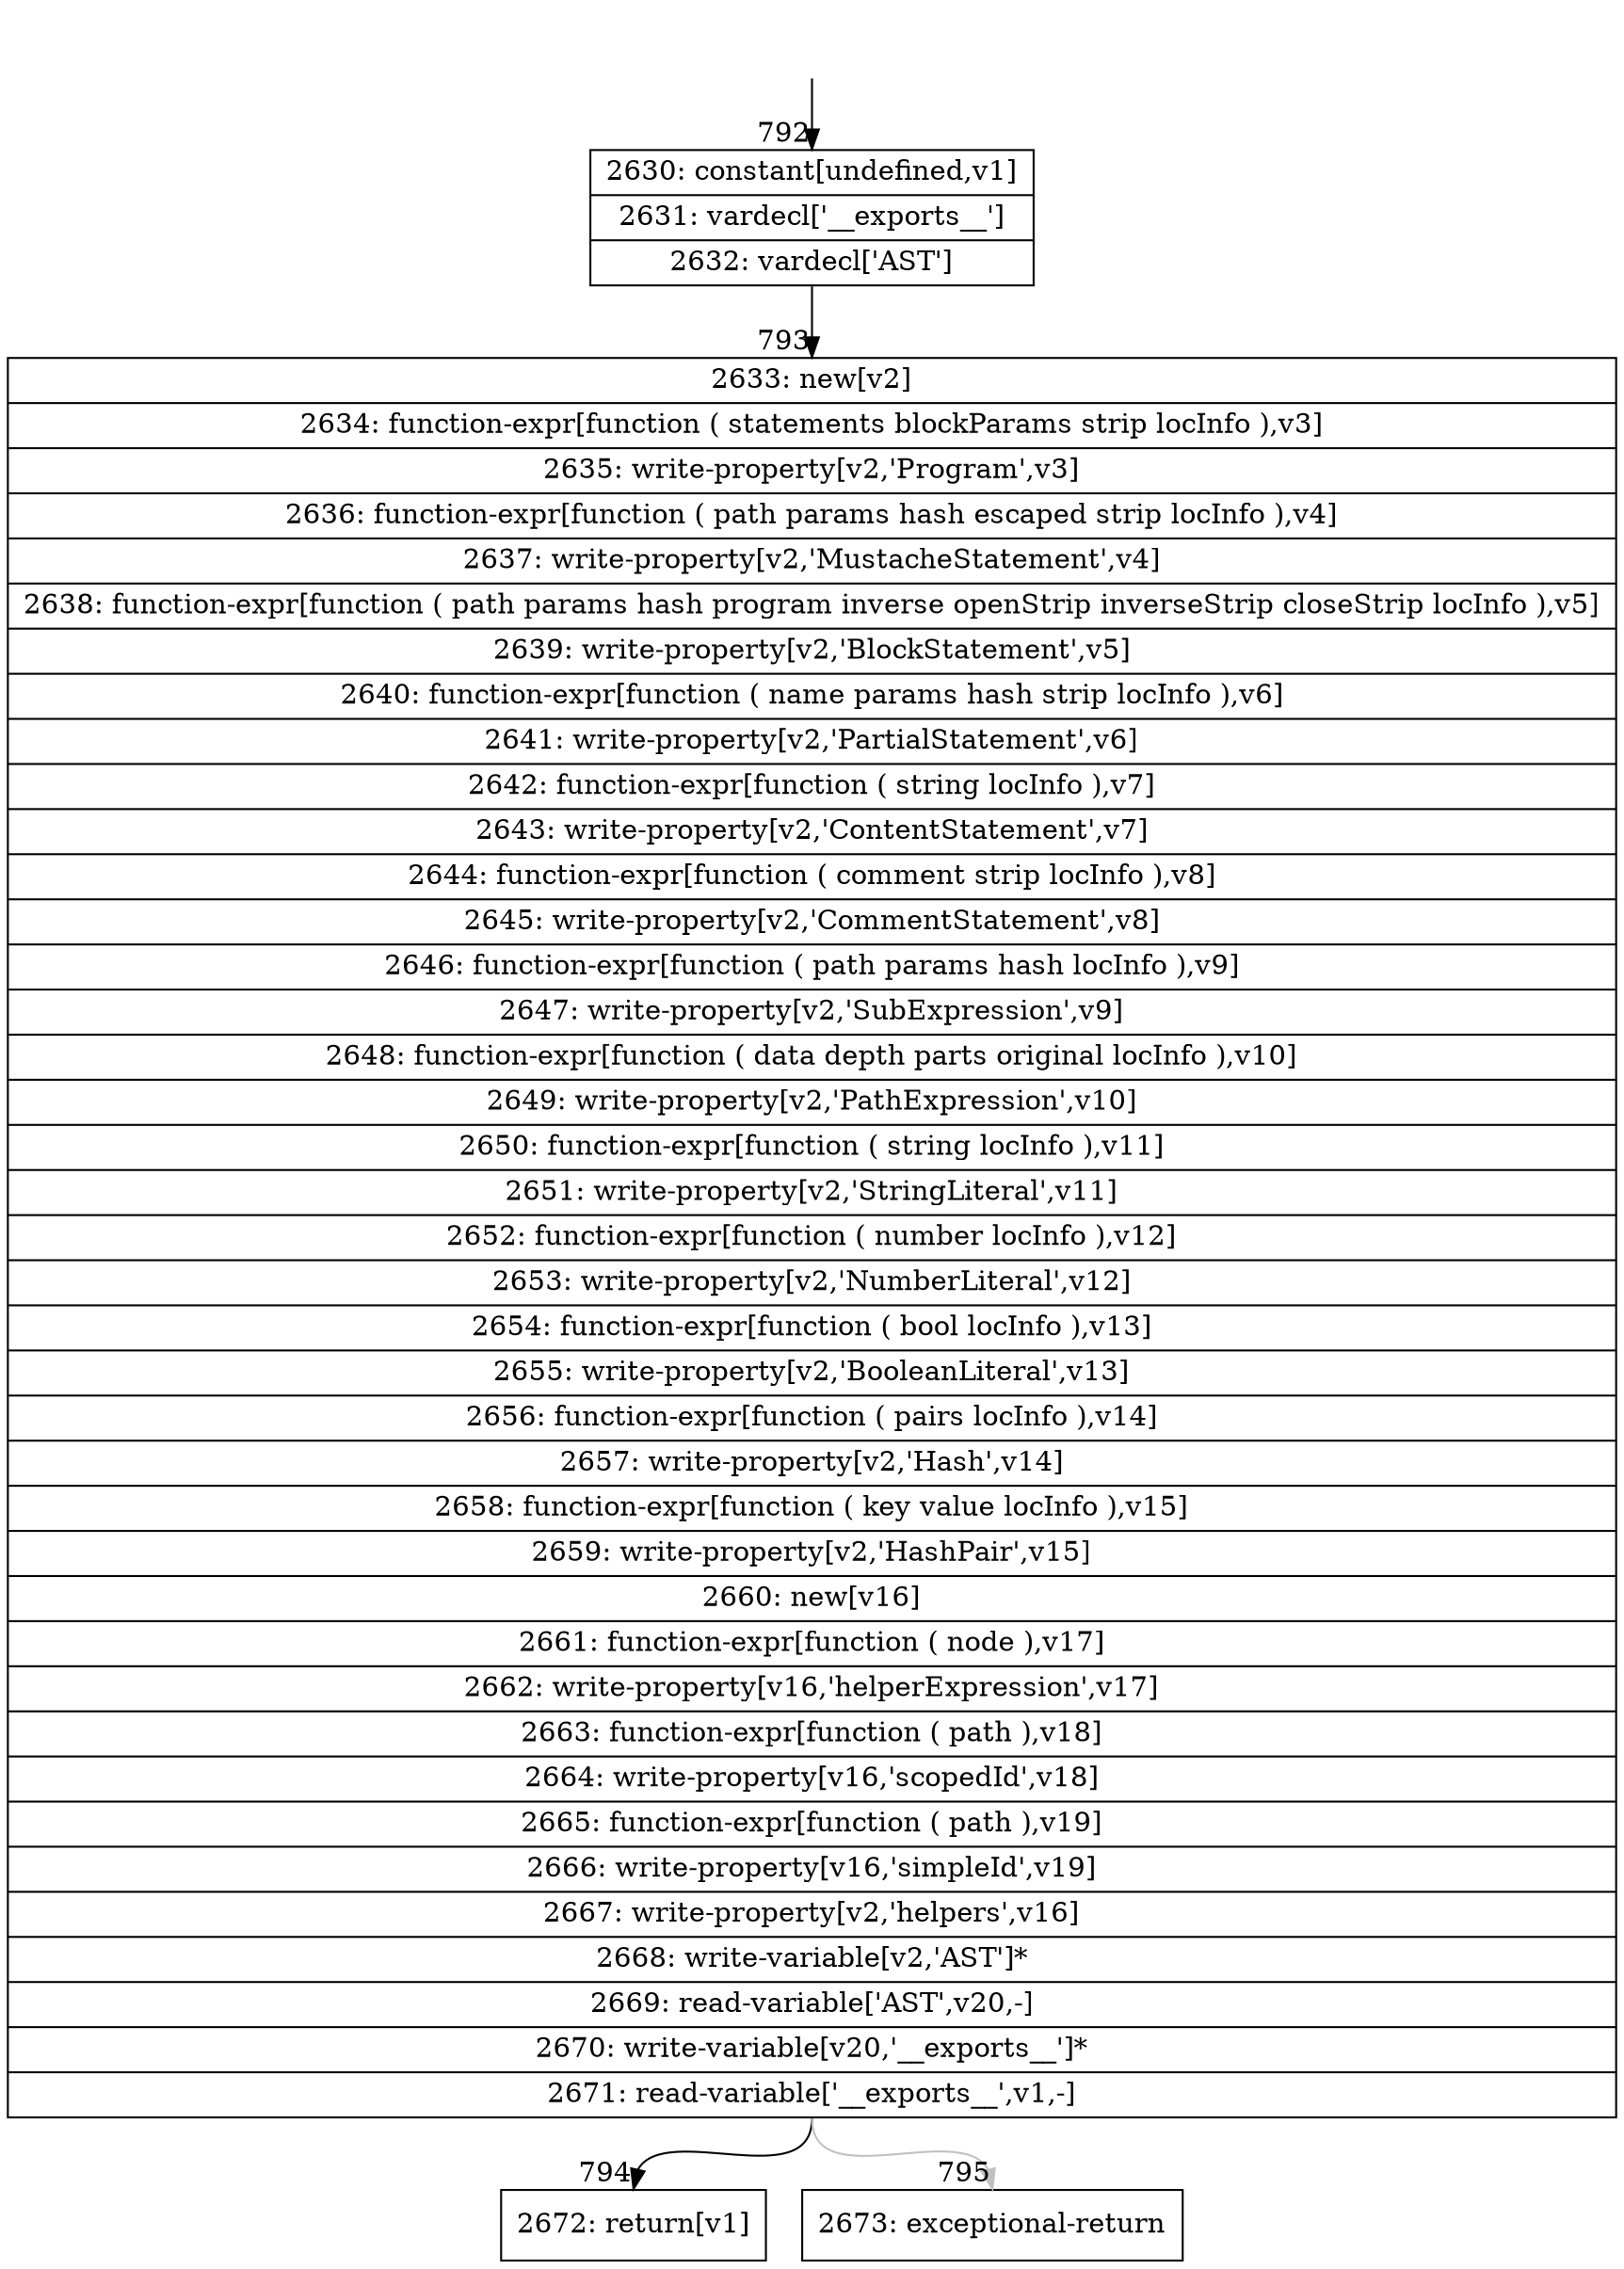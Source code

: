 digraph {
rankdir="TD"
BB_entry61[shape=none,label=""];
BB_entry61 -> BB792 [tailport=s, headport=n, headlabel="    792"]
BB792 [shape=record label="{2630: constant[undefined,v1]|2631: vardecl['__exports__']|2632: vardecl['AST']}" ] 
BB792 -> BB793 [tailport=s, headport=n, headlabel="      793"]
BB793 [shape=record label="{2633: new[v2]|2634: function-expr[function ( statements blockParams strip locInfo ),v3]|2635: write-property[v2,'Program',v3]|2636: function-expr[function ( path params hash escaped strip locInfo ),v4]|2637: write-property[v2,'MustacheStatement',v4]|2638: function-expr[function ( path params hash program inverse openStrip inverseStrip closeStrip locInfo ),v5]|2639: write-property[v2,'BlockStatement',v5]|2640: function-expr[function ( name params hash strip locInfo ),v6]|2641: write-property[v2,'PartialStatement',v6]|2642: function-expr[function ( string locInfo ),v7]|2643: write-property[v2,'ContentStatement',v7]|2644: function-expr[function ( comment strip locInfo ),v8]|2645: write-property[v2,'CommentStatement',v8]|2646: function-expr[function ( path params hash locInfo ),v9]|2647: write-property[v2,'SubExpression',v9]|2648: function-expr[function ( data depth parts original locInfo ),v10]|2649: write-property[v2,'PathExpression',v10]|2650: function-expr[function ( string locInfo ),v11]|2651: write-property[v2,'StringLiteral',v11]|2652: function-expr[function ( number locInfo ),v12]|2653: write-property[v2,'NumberLiteral',v12]|2654: function-expr[function ( bool locInfo ),v13]|2655: write-property[v2,'BooleanLiteral',v13]|2656: function-expr[function ( pairs locInfo ),v14]|2657: write-property[v2,'Hash',v14]|2658: function-expr[function ( key value locInfo ),v15]|2659: write-property[v2,'HashPair',v15]|2660: new[v16]|2661: function-expr[function ( node ),v17]|2662: write-property[v16,'helperExpression',v17]|2663: function-expr[function ( path ),v18]|2664: write-property[v16,'scopedId',v18]|2665: function-expr[function ( path ),v19]|2666: write-property[v16,'simpleId',v19]|2667: write-property[v2,'helpers',v16]|2668: write-variable[v2,'AST']*|2669: read-variable['AST',v20,-]|2670: write-variable[v20,'__exports__']*|2671: read-variable['__exports__',v1,-]}" ] 
BB793 -> BB794 [tailport=s, headport=n, headlabel="      794"]
BB793 -> BB795 [tailport=s, headport=n, color=gray, headlabel="      795"]
BB794 [shape=record label="{2672: return[v1]}" ] 
BB795 [shape=record label="{2673: exceptional-return}" ] 
//#$~ 870
}
